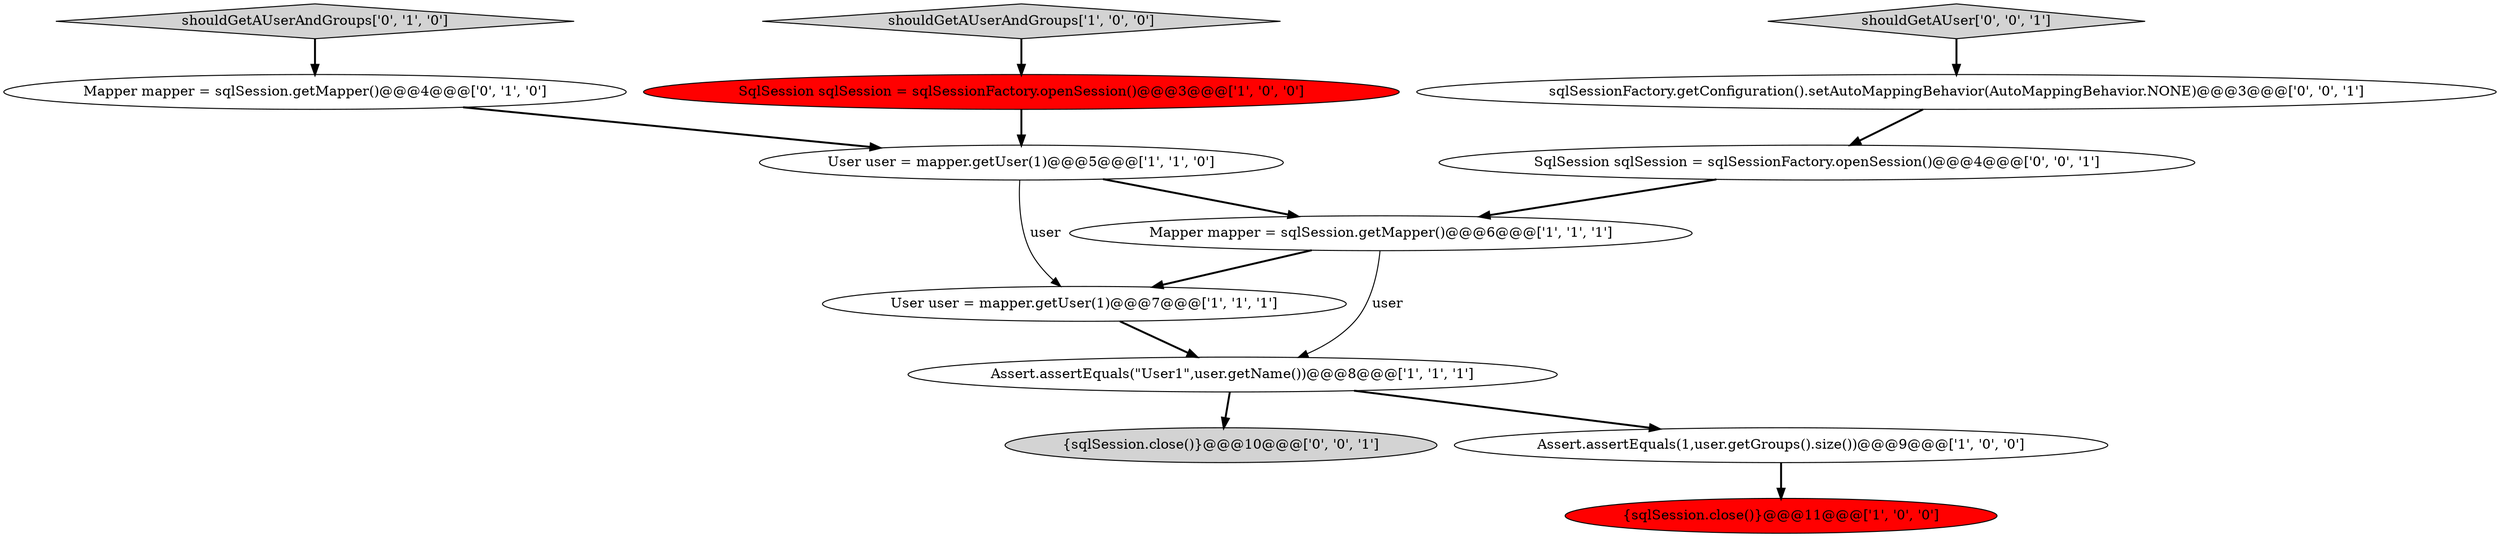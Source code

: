 digraph {
8 [style = filled, label = "shouldGetAUserAndGroups['0', '1', '0']", fillcolor = lightgray, shape = diamond image = "AAA0AAABBB2BBB"];
0 [style = filled, label = "User user = mapper.getUser(1)@@@7@@@['1', '1', '1']", fillcolor = white, shape = ellipse image = "AAA0AAABBB1BBB"];
3 [style = filled, label = "User user = mapper.getUser(1)@@@5@@@['1', '1', '0']", fillcolor = white, shape = ellipse image = "AAA0AAABBB1BBB"];
2 [style = filled, label = "Assert.assertEquals(\"User1\",user.getName())@@@8@@@['1', '1', '1']", fillcolor = white, shape = ellipse image = "AAA0AAABBB1BBB"];
9 [style = filled, label = "Mapper mapper = sqlSession.getMapper()@@@4@@@['0', '1', '0']", fillcolor = white, shape = ellipse image = "AAA0AAABBB2BBB"];
11 [style = filled, label = "{sqlSession.close()}@@@10@@@['0', '0', '1']", fillcolor = lightgray, shape = ellipse image = "AAA0AAABBB3BBB"];
4 [style = filled, label = "SqlSession sqlSession = sqlSessionFactory.openSession()@@@3@@@['1', '0', '0']", fillcolor = red, shape = ellipse image = "AAA1AAABBB1BBB"];
12 [style = filled, label = "shouldGetAUser['0', '0', '1']", fillcolor = lightgray, shape = diamond image = "AAA0AAABBB3BBB"];
10 [style = filled, label = "sqlSessionFactory.getConfiguration().setAutoMappingBehavior(AutoMappingBehavior.NONE)@@@3@@@['0', '0', '1']", fillcolor = white, shape = ellipse image = "AAA0AAABBB3BBB"];
13 [style = filled, label = "SqlSession sqlSession = sqlSessionFactory.openSession()@@@4@@@['0', '0', '1']", fillcolor = white, shape = ellipse image = "AAA0AAABBB3BBB"];
1 [style = filled, label = "Mapper mapper = sqlSession.getMapper()@@@6@@@['1', '1', '1']", fillcolor = white, shape = ellipse image = "AAA0AAABBB1BBB"];
5 [style = filled, label = "shouldGetAUserAndGroups['1', '0', '0']", fillcolor = lightgray, shape = diamond image = "AAA0AAABBB1BBB"];
7 [style = filled, label = "Assert.assertEquals(1,user.getGroups().size())@@@9@@@['1', '0', '0']", fillcolor = white, shape = ellipse image = "AAA0AAABBB1BBB"];
6 [style = filled, label = "{sqlSession.close()}@@@11@@@['1', '0', '0']", fillcolor = red, shape = ellipse image = "AAA1AAABBB1BBB"];
9->3 [style = bold, label=""];
4->3 [style = bold, label=""];
12->10 [style = bold, label=""];
1->0 [style = bold, label=""];
2->7 [style = bold, label=""];
3->1 [style = bold, label=""];
10->13 [style = bold, label=""];
2->11 [style = bold, label=""];
3->0 [style = solid, label="user"];
13->1 [style = bold, label=""];
5->4 [style = bold, label=""];
7->6 [style = bold, label=""];
0->2 [style = bold, label=""];
8->9 [style = bold, label=""];
1->2 [style = solid, label="user"];
}
